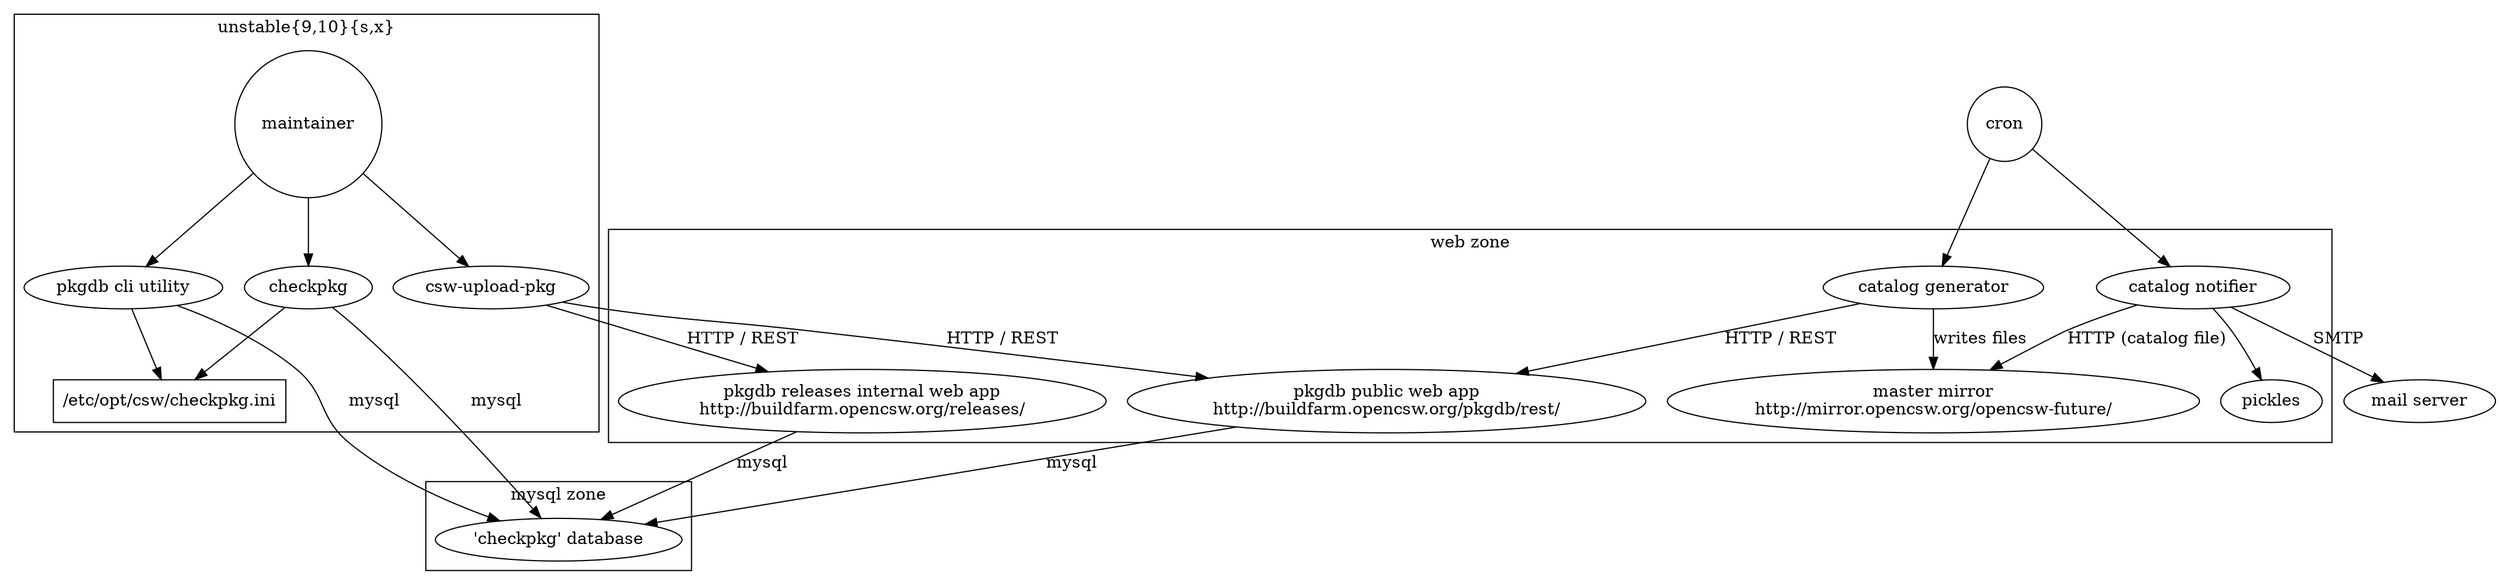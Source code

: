 // This diagram shows connections between different components on the
// buildfarm.

digraph connections {
	subgraph cluster0 {
		catalog_generator [label="catalog generator"];
		catalog_notifier [label="catalog notifier"];
		catalog_notifier -> mirror [label="HTTP (catalog file)"];
		mirror [label="master mirror\nhttp://mirror.opencsw.org/opencsw-future/"];
		catalog_generator -> web_app [label="HTTP / REST"];
		catalog_generator -> mirror [label="writes files"];
		{
			rank = same;
			web_app [label="pkgdb public web app\nhttp://buildfarm.opencsw.org/pkgdb/rest/"];
			releases_web_app [label="pkgdb releases internal web app\nhttp://buildfarm.opencsw.org/releases/"];
		}
		pickled_files [label="pickles"];
		catalog_notifier -> pickled_files;
		label = "web zone";
	}

	subgraph cluster1 {
		database [label="'checkpkg' database"];
		label = "mysql zone";
	}

	subgraph cluster2 {
		checkpkg_ini [label="/etc/opt/csw/checkpkg.ini",shape=rectangle];
		csw_upload_pkg [label="csw-upload-pkg"];
		pkgdb [label="pkgdb cli utility"];
		checkpkg;
		maintainer [shape=circle];
		maintainer -> csw_upload_pkg;
		maintainer -> pkgdb;
		maintainer -> checkpkg;
		label = "unstable{9,10}{s,x}";
	}
	mail_server [label="mail server"];
	cron [shape=circle];
	cron -> catalog_generator;
	cron -> catalog_notifier;

	catalog_notifier -> mail_server [label="SMTP"];
	checkpkg -> checkpkg_ini;
	pkgdb -> checkpkg_ini;
	web_app -> database [label="mysql"];
	releases_web_app -> database [label="mysql"];
	checkpkg -> database [label="mysql"];
	pkgdb -> database [label="mysql"];
	csw_upload_pkg -> releases_web_app [label="HTTP / REST"];
	csw_upload_pkg -> web_app [label="HTTP / REST"];
}

